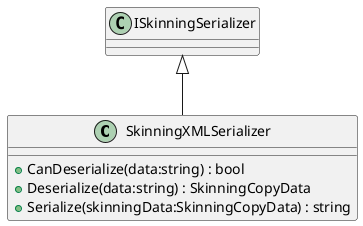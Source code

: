 @startuml
class SkinningXMLSerializer {
    + CanDeserialize(data:string) : bool
    + Deserialize(data:string) : SkinningCopyData
    + Serialize(skinningData:SkinningCopyData) : string
}
ISkinningSerializer <|-- SkinningXMLSerializer
@enduml
